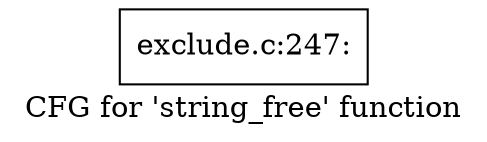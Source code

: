 digraph "CFG for 'string_free' function" {
	label="CFG for 'string_free' function";

	Node0xde2aa90 [shape=record,label="{exclude.c:247:}"];
}
